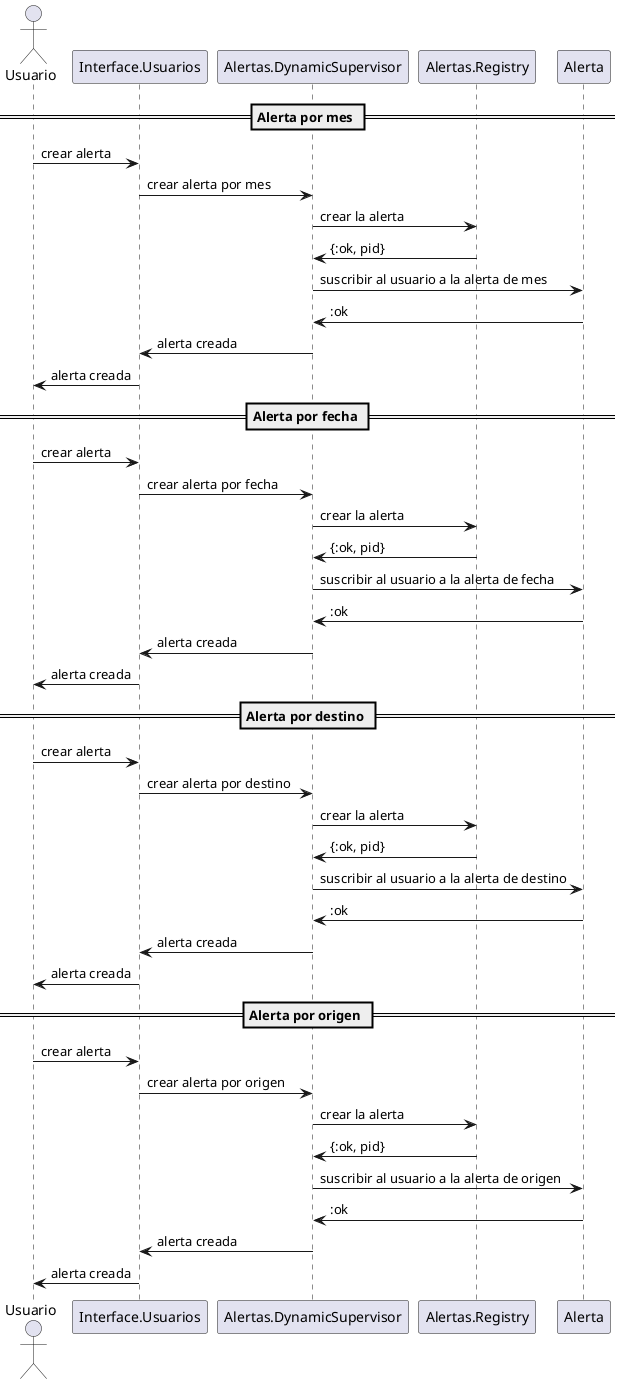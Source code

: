 @startuml Secuencia Creacion de alertas

actor Usuario
participant Interface.Usuarios
participant Alertas.DynamicSupervisor
participant Alertas.Registry
participant Alerta

== Alerta por mes == 

Usuario -> Interface.Usuarios: crear alerta
Interface.Usuarios -> Alertas.DynamicSupervisor: crear alerta por mes
Alertas.DynamicSupervisor -> Alertas.Registry: crear la alerta
Alertas.Registry -> Alertas.DynamicSupervisor: {:ok, pid}
Alertas.DynamicSupervisor -> Alerta: suscribir al usuario a la alerta de mes
Alerta -> Alertas.DynamicSupervisor: :ok
Alertas.DynamicSupervisor -> Interface.Usuarios: alerta creada
Interface.Usuarios -> Usuario: alerta creada

== Alerta por fecha == 

Usuario -> Interface.Usuarios: crear alerta
Interface.Usuarios -> Alertas.DynamicSupervisor: crear alerta por fecha
Alertas.DynamicSupervisor -> Alertas.Registry: crear la alerta
Alertas.Registry -> Alertas.DynamicSupervisor: {:ok, pid}
Alertas.DynamicSupervisor -> Alerta: suscribir al usuario a la alerta de fecha
Alerta -> Alertas.DynamicSupervisor: :ok
Alertas.DynamicSupervisor -> Interface.Usuarios: alerta creada
Interface.Usuarios -> Usuario: alerta creada


== Alerta por destino == 

Usuario -> Interface.Usuarios: crear alerta
Interface.Usuarios -> Alertas.DynamicSupervisor: crear alerta por destino
Alertas.DynamicSupervisor -> Alertas.Registry: crear la alerta
Alertas.Registry -> Alertas.DynamicSupervisor: {:ok, pid}
Alertas.DynamicSupervisor -> Alerta: suscribir al usuario a la alerta de destino
Alerta -> Alertas.DynamicSupervisor: :ok
Alertas.DynamicSupervisor -> Interface.Usuarios: alerta creada
Interface.Usuarios -> Usuario: alerta creada

== Alerta por origen == 

Usuario -> Interface.Usuarios: crear alerta
Interface.Usuarios -> Alertas.DynamicSupervisor: crear alerta por origen
Alertas.DynamicSupervisor -> Alertas.Registry: crear la alerta
Alertas.Registry -> Alertas.DynamicSupervisor: {:ok, pid}
Alertas.DynamicSupervisor -> Alerta: suscribir al usuario a la alerta de origen
Alerta -> Alertas.DynamicSupervisor: :ok
Alertas.DynamicSupervisor -> Interface.Usuarios: alerta creada
Interface.Usuarios -> Usuario: alerta creada

@enduml